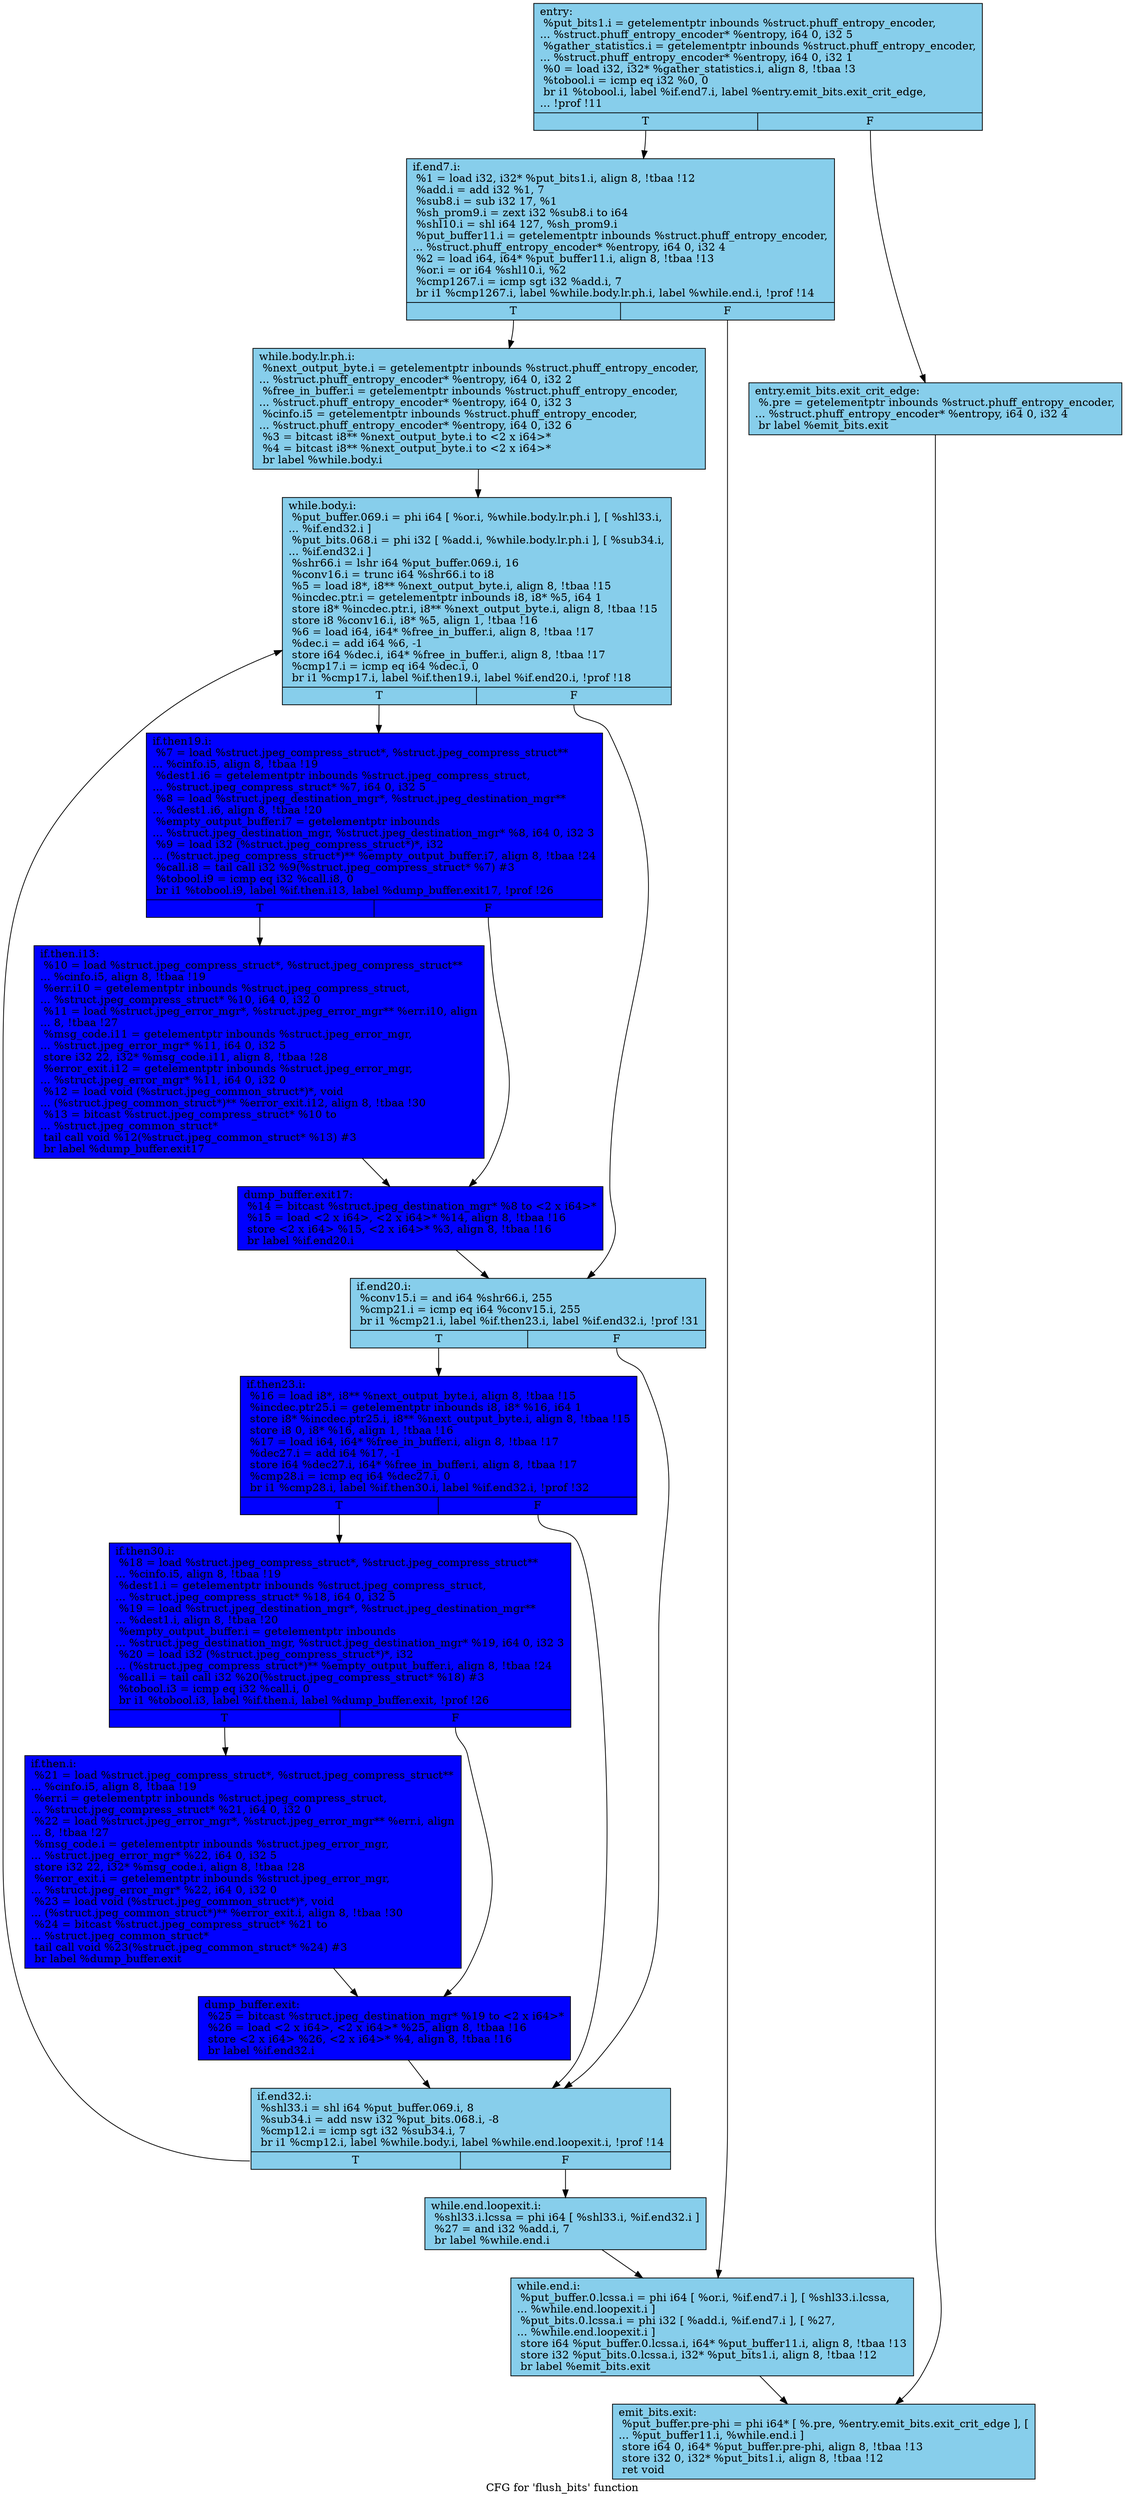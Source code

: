 digraph "CFG for 'flush_bits' function" {
	label="CFG for 'flush_bits' function";

	Node0x56bc740 [shape=record, style = filled, fillcolor = skyblue, label="{entry:\l  %put_bits1.i = getelementptr inbounds %struct.phuff_entropy_encoder,\l... %struct.phuff_entropy_encoder* %entropy, i64 0, i32 5\l  %gather_statistics.i = getelementptr inbounds %struct.phuff_entropy_encoder,\l... %struct.phuff_entropy_encoder* %entropy, i64 0, i32 1\l  %0 = load i32, i32* %gather_statistics.i, align 8, !tbaa !3\l  %tobool.i = icmp eq i32 %0, 0\l  br i1 %tobool.i, label %if.end7.i, label %entry.emit_bits.exit_crit_edge,\l... !prof !11\l|{<s0>T|<s1>F}}"];
	Node0x56bc740:s0 -> Node0x565c440;
	Node0x56bc740:s1 -> Node0x565c550;
	Node0x565c550 [shape=record, style = filled, fillcolor = skyblue, label="{entry.emit_bits.exit_crit_edge:                   \l  %.pre = getelementptr inbounds %struct.phuff_entropy_encoder,\l... %struct.phuff_entropy_encoder* %entropy, i64 0, i32 4\l  br label %emit_bits.exit\l}"];
	Node0x565c550 -> Node0x565c7c0;
	Node0x565c440 [shape=record, style = filled, fillcolor = skyblue, label="{if.end7.i:                                        \l  %1 = load i32, i32* %put_bits1.i, align 8, !tbaa !12\l  %add.i = add i32 %1, 7\l  %sub8.i = sub i32 17, %1\l  %sh_prom9.i = zext i32 %sub8.i to i64\l  %shl10.i = shl i64 127, %sh_prom9.i\l  %put_buffer11.i = getelementptr inbounds %struct.phuff_entropy_encoder,\l... %struct.phuff_entropy_encoder* %entropy, i64 0, i32 4\l  %2 = load i64, i64* %put_buffer11.i, align 8, !tbaa !13\l  %or.i = or i64 %shl10.i, %2\l  %cmp1267.i = icmp sgt i32 %add.i, 7\l  br i1 %cmp1267.i, label %while.body.lr.ph.i, label %while.end.i, !prof !14\l|{<s0>T|<s1>F}}"];
	Node0x565c440:s0 -> Node0x565cdf0;
	Node0x565c440:s1 -> Node0x565cef0;
	Node0x565cdf0 [shape=record, style = filled, fillcolor = skyblue, label="{while.body.lr.ph.i:                               \l  %next_output_byte.i = getelementptr inbounds %struct.phuff_entropy_encoder,\l... %struct.phuff_entropy_encoder* %entropy, i64 0, i32 2\l  %free_in_buffer.i = getelementptr inbounds %struct.phuff_entropy_encoder,\l... %struct.phuff_entropy_encoder* %entropy, i64 0, i32 3\l  %cinfo.i5 = getelementptr inbounds %struct.phuff_entropy_encoder,\l... %struct.phuff_entropy_encoder* %entropy, i64 0, i32 6\l  %3 = bitcast i8** %next_output_byte.i to \<2 x i64\>*\l  %4 = bitcast i8** %next_output_byte.i to \<2 x i64\>*\l  br label %while.body.i\l}"];
	Node0x565cdf0 -> Node0x565d3e0;
	Node0x565d3e0 [shape=record, style = filled, fillcolor = skyblue, label="{while.body.i:                                     \l  %put_buffer.069.i = phi i64 [ %or.i, %while.body.lr.ph.i ], [ %shl33.i,\l... %if.end32.i ]\l  %put_bits.068.i = phi i32 [ %add.i, %while.body.lr.ph.i ], [ %sub34.i,\l... %if.end32.i ]\l  %shr66.i = lshr i64 %put_buffer.069.i, 16\l  %conv16.i = trunc i64 %shr66.i to i8\l  %5 = load i8*, i8** %next_output_byte.i, align 8, !tbaa !15\l  %incdec.ptr.i = getelementptr inbounds i8, i8* %5, i64 1\l  store i8* %incdec.ptr.i, i8** %next_output_byte.i, align 8, !tbaa !15\l  store i8 %conv16.i, i8* %5, align 1, !tbaa !16\l  %6 = load i64, i64* %free_in_buffer.i, align 8, !tbaa !17\l  %dec.i = add i64 %6, -1\l  store i64 %dec.i, i64* %free_in_buffer.i, align 8, !tbaa !17\l  %cmp17.i = icmp eq i64 %dec.i, 0\l  br i1 %cmp17.i, label %if.then19.i, label %if.end20.i, !prof !18\l|{<s0>T|<s1>F}}"];
	Node0x565d3e0:s0 -> Node0x565df80;
	Node0x565d3e0:s1 -> Node0x565e030;
	Node0x565df80 [shape=record, style = filled, fillcolor = blue, label="{if.then19.i:                                      \l  %7 = load %struct.jpeg_compress_struct*, %struct.jpeg_compress_struct**\l... %cinfo.i5, align 8, !tbaa !19\l  %dest1.i6 = getelementptr inbounds %struct.jpeg_compress_struct,\l... %struct.jpeg_compress_struct* %7, i64 0, i32 5\l  %8 = load %struct.jpeg_destination_mgr*, %struct.jpeg_destination_mgr**\l... %dest1.i6, align 8, !tbaa !20\l  %empty_output_buffer.i7 = getelementptr inbounds\l... %struct.jpeg_destination_mgr, %struct.jpeg_destination_mgr* %8, i64 0, i32 3\l  %9 = load i32 (%struct.jpeg_compress_struct*)*, i32\l... (%struct.jpeg_compress_struct*)** %empty_output_buffer.i7, align 8, !tbaa !24\l  %call.i8 = tail call i32 %9(%struct.jpeg_compress_struct* %7) #3\l  %tobool.i9 = icmp eq i32 %call.i8, 0\l  br i1 %tobool.i9, label %if.then.i13, label %dump_buffer.exit17, !prof !26\l|{<s0>T|<s1>F}}"];
	Node0x565df80:s0 -> Node0x5674720;
	Node0x565df80:s1 -> Node0x5674830;
	Node0x5674720 [shape=record, style = filled, fillcolor = blue, label="{if.then.i13:                                      \l  %10 = load %struct.jpeg_compress_struct*, %struct.jpeg_compress_struct**\l... %cinfo.i5, align 8, !tbaa !19\l  %err.i10 = getelementptr inbounds %struct.jpeg_compress_struct,\l... %struct.jpeg_compress_struct* %10, i64 0, i32 0\l  %11 = load %struct.jpeg_error_mgr*, %struct.jpeg_error_mgr** %err.i10, align\l... 8, !tbaa !27\l  %msg_code.i11 = getelementptr inbounds %struct.jpeg_error_mgr,\l... %struct.jpeg_error_mgr* %11, i64 0, i32 5\l  store i32 22, i32* %msg_code.i11, align 8, !tbaa !28\l  %error_exit.i12 = getelementptr inbounds %struct.jpeg_error_mgr,\l... %struct.jpeg_error_mgr* %11, i64 0, i32 0\l  %12 = load void (%struct.jpeg_common_struct*)*, void\l... (%struct.jpeg_common_struct*)** %error_exit.i12, align 8, !tbaa !30\l  %13 = bitcast %struct.jpeg_compress_struct* %10 to\l... %struct.jpeg_common_struct*\l  tail call void %12(%struct.jpeg_common_struct* %13) #3\l  br label %dump_buffer.exit17\l}"];
	Node0x5674720 -> Node0x5674830;
	Node0x5674830 [shape=record, style = filled, fillcolor = blue, label="{dump_buffer.exit17:                               \l  %14 = bitcast %struct.jpeg_destination_mgr* %8 to \<2 x i64\>*\l  %15 = load \<2 x i64\>, \<2 x i64\>* %14, align 8, !tbaa !16\l  store \<2 x i64\> %15, \<2 x i64\>* %3, align 8, !tbaa !16\l  br label %if.end20.i\l}"];
	Node0x5674830 -> Node0x565e030;
	Node0x565e030 [shape=record, style = filled, fillcolor = skyblue, label="{if.end20.i:                                       \l  %conv15.i = and i64 %shr66.i, 255\l  %cmp21.i = icmp eq i64 %conv15.i, 255\l  br i1 %cmp21.i, label %if.then23.i, label %if.end32.i, !prof !31\l|{<s0>T|<s1>F}}"];
	Node0x565e030:s0 -> Node0x5674f70;
	Node0x565e030:s1 -> Node0x565d4f0;
	Node0x5674f70 [shape=record, style = filled, fillcolor = blue, label="{if.then23.i:                                      \l  %16 = load i8*, i8** %next_output_byte.i, align 8, !tbaa !15\l  %incdec.ptr25.i = getelementptr inbounds i8, i8* %16, i64 1\l  store i8* %incdec.ptr25.i, i8** %next_output_byte.i, align 8, !tbaa !15\l  store i8 0, i8* %16, align 1, !tbaa !16\l  %17 = load i64, i64* %free_in_buffer.i, align 8, !tbaa !17\l  %dec27.i = add i64 %17, -1\l  store i64 %dec27.i, i64* %free_in_buffer.i, align 8, !tbaa !17\l  %cmp28.i = icmp eq i64 %dec27.i, 0\l  br i1 %cmp28.i, label %if.then30.i, label %if.end32.i, !prof !32\l|{<s0>T|<s1>F}}"];
	Node0x5674f70:s0 -> Node0x565f5c0;
	Node0x5674f70:s1 -> Node0x565d4f0;
	Node0x565f5c0 [shape=record, style = filled, fillcolor = blue, label="{if.then30.i:                                      \l  %18 = load %struct.jpeg_compress_struct*, %struct.jpeg_compress_struct**\l... %cinfo.i5, align 8, !tbaa !19\l  %dest1.i = getelementptr inbounds %struct.jpeg_compress_struct,\l... %struct.jpeg_compress_struct* %18, i64 0, i32 5\l  %19 = load %struct.jpeg_destination_mgr*, %struct.jpeg_destination_mgr**\l... %dest1.i, align 8, !tbaa !20\l  %empty_output_buffer.i = getelementptr inbounds\l... %struct.jpeg_destination_mgr, %struct.jpeg_destination_mgr* %19, i64 0, i32 3\l  %20 = load i32 (%struct.jpeg_compress_struct*)*, i32\l... (%struct.jpeg_compress_struct*)** %empty_output_buffer.i, align 8, !tbaa !24\l  %call.i = tail call i32 %20(%struct.jpeg_compress_struct* %18) #3\l  %tobool.i3 = icmp eq i32 %call.i, 0\l  br i1 %tobool.i3, label %if.then.i, label %dump_buffer.exit, !prof !26\l|{<s0>T|<s1>F}}"];
	Node0x565f5c0:s0 -> Node0x565fe60;
	Node0x565f5c0:s1 -> Node0x565ff70;
	Node0x565fe60 [shape=record, style = filled, fillcolor = blue, label="{if.then.i:                                        \l  %21 = load %struct.jpeg_compress_struct*, %struct.jpeg_compress_struct**\l... %cinfo.i5, align 8, !tbaa !19\l  %err.i = getelementptr inbounds %struct.jpeg_compress_struct,\l... %struct.jpeg_compress_struct* %21, i64 0, i32 0\l  %22 = load %struct.jpeg_error_mgr*, %struct.jpeg_error_mgr** %err.i, align\l... 8, !tbaa !27\l  %msg_code.i = getelementptr inbounds %struct.jpeg_error_mgr,\l... %struct.jpeg_error_mgr* %22, i64 0, i32 5\l  store i32 22, i32* %msg_code.i, align 8, !tbaa !28\l  %error_exit.i = getelementptr inbounds %struct.jpeg_error_mgr,\l... %struct.jpeg_error_mgr* %22, i64 0, i32 0\l  %23 = load void (%struct.jpeg_common_struct*)*, void\l... (%struct.jpeg_common_struct*)** %error_exit.i, align 8, !tbaa !30\l  %24 = bitcast %struct.jpeg_compress_struct* %21 to\l... %struct.jpeg_common_struct*\l  tail call void %23(%struct.jpeg_common_struct* %24) #3\l  br label %dump_buffer.exit\l}"];
	Node0x565fe60 -> Node0x565ff70;
	Node0x565ff70 [shape=record, style = filled, fillcolor = blue, label="{dump_buffer.exit:                                 \l  %25 = bitcast %struct.jpeg_destination_mgr* %19 to \<2 x i64\>*\l  %26 = load \<2 x i64\>, \<2 x i64\>* %25, align 8, !tbaa !16\l  store \<2 x i64\> %26, \<2 x i64\>* %4, align 8, !tbaa !16\l  br label %if.end32.i\l}"];
	Node0x565ff70 -> Node0x565d4f0;
	Node0x565d4f0 [shape=record, style = filled, fillcolor = skyblue, label="{if.end32.i:                                       \l  %shl33.i = shl i64 %put_buffer.069.i, 8\l  %sub34.i = add nsw i32 %put_bits.068.i, -8\l  %cmp12.i = icmp sgt i32 %sub34.i, 7\l  br i1 %cmp12.i, label %while.body.i, label %while.end.loopexit.i, !prof !14\l|{<s0>T|<s1>F}}"];
	Node0x565d4f0:s0 -> Node0x565d3e0;
	Node0x565d4f0:s1 -> Node0x5660910;
	Node0x5660910 [shape=record, style = filled, fillcolor = skyblue, label="{while.end.loopexit.i:                             \l  %shl33.i.lcssa = phi i64 [ %shl33.i, %if.end32.i ]\l  %27 = and i32 %add.i, 7\l  br label %while.end.i\l}"];
	Node0x5660910 -> Node0x565cef0;
	Node0x565cef0 [shape=record, style = filled, fillcolor = skyblue, label="{while.end.i:                                      \l  %put_buffer.0.lcssa.i = phi i64 [ %or.i, %if.end7.i ], [ %shl33.i.lcssa,\l... %while.end.loopexit.i ]\l  %put_bits.0.lcssa.i = phi i32 [ %add.i, %if.end7.i ], [ %27,\l... %while.end.loopexit.i ]\l  store i64 %put_buffer.0.lcssa.i, i64* %put_buffer11.i, align 8, !tbaa !13\l  store i32 %put_bits.0.lcssa.i, i32* %put_bits1.i, align 8, !tbaa !12\l  br label %emit_bits.exit\l}"];
	Node0x565cef0 -> Node0x565c7c0;
	Node0x565c7c0 [shape=record, style = filled, fillcolor = skyblue, label="{emit_bits.exit:                                   \l  %put_buffer.pre-phi = phi i64* [ %.pre, %entry.emit_bits.exit_crit_edge ], [\l... %put_buffer11.i, %while.end.i ]\l  store i64 0, i64* %put_buffer.pre-phi, align 8, !tbaa !13\l  store i32 0, i32* %put_bits1.i, align 8, !tbaa !12\l  ret void\l}"];
}
